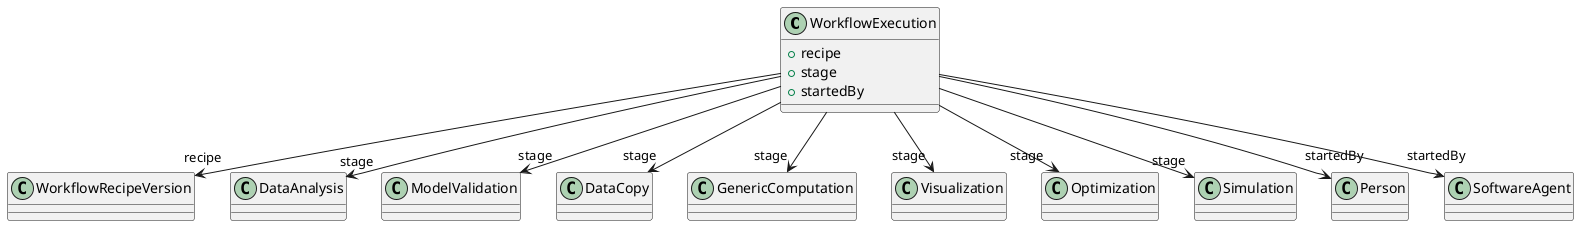 @startuml
class WorkflowExecution {
+recipe
+stage
+startedBy

}
WorkflowExecution -d-> "recipe" WorkflowRecipeVersion
WorkflowExecution -d-> "stage" DataAnalysis
WorkflowExecution -d-> "stage" ModelValidation
WorkflowExecution -d-> "stage" DataCopy
WorkflowExecution -d-> "stage" GenericComputation
WorkflowExecution -d-> "stage" Visualization
WorkflowExecution -d-> "stage" Optimization
WorkflowExecution -d-> "stage" Simulation
WorkflowExecution -d-> "startedBy" Person
WorkflowExecution -d-> "startedBy" SoftwareAgent

@enduml